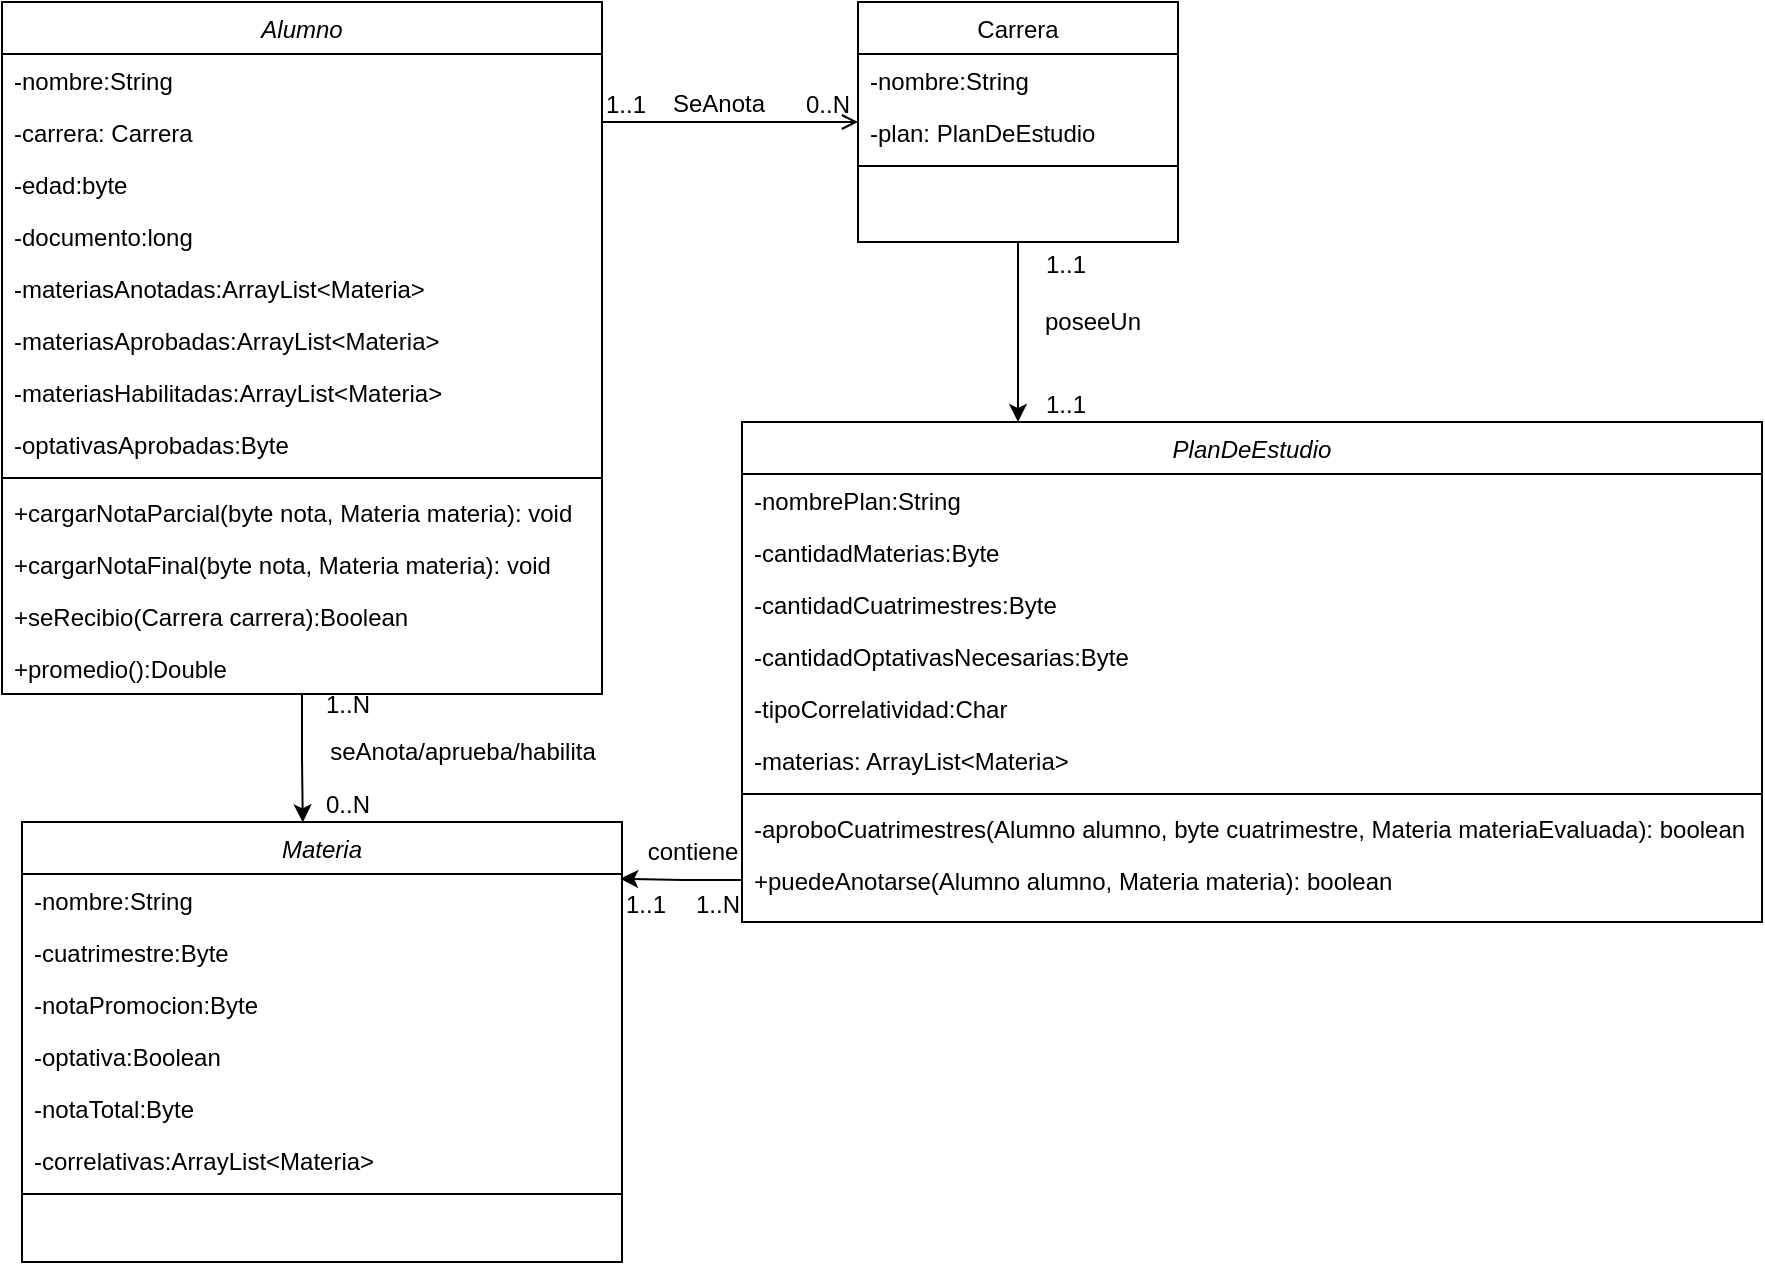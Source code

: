 <mxfile version="26.0.4">
  <diagram id="C5RBs43oDa-KdzZeNtuy" name="Page-1">
    <mxGraphModel dx="1909" dy="949" grid="1" gridSize="10" guides="1" tooltips="1" connect="1" arrows="1" fold="1" page="1" pageScale="1" pageWidth="827" pageHeight="1169" math="0" shadow="0">
      <root>
        <mxCell id="WIyWlLk6GJQsqaUBKTNV-0" />
        <mxCell id="WIyWlLk6GJQsqaUBKTNV-1" parent="WIyWlLk6GJQsqaUBKTNV-0" />
        <mxCell id="zkfFHV4jXpPFQw0GAbJ--0" value="Alumno" style="swimlane;fontStyle=2;align=center;verticalAlign=top;childLayout=stackLayout;horizontal=1;startSize=26;horizontalStack=0;resizeParent=1;resizeLast=0;collapsible=1;marginBottom=0;rounded=0;shadow=0;strokeWidth=1;" parent="WIyWlLk6GJQsqaUBKTNV-1" vertex="1">
          <mxGeometry x="80" y="120" width="300" height="346" as="geometry">
            <mxRectangle x="230" y="140" width="160" height="26" as="alternateBounds" />
          </mxGeometry>
        </mxCell>
        <mxCell id="zkfFHV4jXpPFQw0GAbJ--1" value="-nombre:String" style="text;align=left;verticalAlign=top;spacingLeft=4;spacingRight=4;overflow=hidden;rotatable=0;points=[[0,0.5],[1,0.5]];portConstraint=eastwest;" parent="zkfFHV4jXpPFQw0GAbJ--0" vertex="1">
          <mxGeometry y="26" width="300" height="26" as="geometry" />
        </mxCell>
        <mxCell id="zkfFHV4jXpPFQw0GAbJ--2" value="-carrera: Carrera" style="text;align=left;verticalAlign=top;spacingLeft=4;spacingRight=4;overflow=hidden;rotatable=0;points=[[0,0.5],[1,0.5]];portConstraint=eastwest;rounded=0;shadow=0;html=0;" parent="zkfFHV4jXpPFQw0GAbJ--0" vertex="1">
          <mxGeometry y="52" width="300" height="26" as="geometry" />
        </mxCell>
        <mxCell id="zkfFHV4jXpPFQw0GAbJ--3" value="-edad:byte" style="text;align=left;verticalAlign=top;spacingLeft=4;spacingRight=4;overflow=hidden;rotatable=0;points=[[0,0.5],[1,0.5]];portConstraint=eastwest;rounded=0;shadow=0;html=0;" parent="zkfFHV4jXpPFQw0GAbJ--0" vertex="1">
          <mxGeometry y="78" width="300" height="26" as="geometry" />
        </mxCell>
        <mxCell id="l_dHhAXBrCosvhmtFmNv-30" value="-documento:long" style="text;align=left;verticalAlign=top;spacingLeft=4;spacingRight=4;overflow=hidden;rotatable=0;points=[[0,0.5],[1,0.5]];portConstraint=eastwest;rounded=0;shadow=0;html=0;" parent="zkfFHV4jXpPFQw0GAbJ--0" vertex="1">
          <mxGeometry y="104" width="300" height="26" as="geometry" />
        </mxCell>
        <mxCell id="l_dHhAXBrCosvhmtFmNv-31" value="-materiasAnotadas:ArrayList&lt;Materia&gt;" style="text;align=left;verticalAlign=top;spacingLeft=4;spacingRight=4;overflow=hidden;rotatable=0;points=[[0,0.5],[1,0.5]];portConstraint=eastwest;rounded=0;shadow=0;html=0;" parent="zkfFHV4jXpPFQw0GAbJ--0" vertex="1">
          <mxGeometry y="130" width="300" height="26" as="geometry" />
        </mxCell>
        <mxCell id="l_dHhAXBrCosvhmtFmNv-32" value="-materiasAprobadas:ArrayList&lt;Materia&gt;" style="text;align=left;verticalAlign=top;spacingLeft=4;spacingRight=4;overflow=hidden;rotatable=0;points=[[0,0.5],[1,0.5]];portConstraint=eastwest;rounded=0;shadow=0;html=0;" parent="zkfFHV4jXpPFQw0GAbJ--0" vertex="1">
          <mxGeometry y="156" width="300" height="26" as="geometry" />
        </mxCell>
        <mxCell id="l_dHhAXBrCosvhmtFmNv-33" value="-materiasHabilitadas:ArrayList&lt;Materia&gt;" style="text;align=left;verticalAlign=top;spacingLeft=4;spacingRight=4;overflow=hidden;rotatable=0;points=[[0,0.5],[1,0.5]];portConstraint=eastwest;rounded=0;shadow=0;html=0;" parent="zkfFHV4jXpPFQw0GAbJ--0" vertex="1">
          <mxGeometry y="182" width="300" height="26" as="geometry" />
        </mxCell>
        <mxCell id="bRXoT58sWPuRrpNe8GuQ-0" value="-optativasAprobadas:Byte" style="text;align=left;verticalAlign=top;spacingLeft=4;spacingRight=4;overflow=hidden;rotatable=0;points=[[0,0.5],[1,0.5]];portConstraint=eastwest;rounded=0;shadow=0;html=0;" vertex="1" parent="zkfFHV4jXpPFQw0GAbJ--0">
          <mxGeometry y="208" width="300" height="26" as="geometry" />
        </mxCell>
        <mxCell id="zkfFHV4jXpPFQw0GAbJ--4" value="" style="line;html=1;strokeWidth=1;align=left;verticalAlign=middle;spacingTop=-1;spacingLeft=3;spacingRight=3;rotatable=0;labelPosition=right;points=[];portConstraint=eastwest;" parent="zkfFHV4jXpPFQw0GAbJ--0" vertex="1">
          <mxGeometry y="234" width="300" height="8" as="geometry" />
        </mxCell>
        <mxCell id="zkfFHV4jXpPFQw0GAbJ--5" value="+cargarNotaParcial(byte nota, Materia materia): void" style="text;align=left;verticalAlign=top;spacingLeft=4;spacingRight=4;overflow=hidden;rotatable=0;points=[[0,0.5],[1,0.5]];portConstraint=eastwest;" parent="zkfFHV4jXpPFQw0GAbJ--0" vertex="1">
          <mxGeometry y="242" width="300" height="26" as="geometry" />
        </mxCell>
        <mxCell id="l_dHhAXBrCosvhmtFmNv-35" value="+cargarNotaFinal(byte nota, Materia materia): void" style="text;align=left;verticalAlign=top;spacingLeft=4;spacingRight=4;overflow=hidden;rotatable=0;points=[[0,0.5],[1,0.5]];portConstraint=eastwest;" parent="zkfFHV4jXpPFQw0GAbJ--0" vertex="1">
          <mxGeometry y="268" width="300" height="26" as="geometry" />
        </mxCell>
        <mxCell id="l_dHhAXBrCosvhmtFmNv-36" value="+seRecibio(Carrera carrera):Boolean" style="text;align=left;verticalAlign=top;spacingLeft=4;spacingRight=4;overflow=hidden;rotatable=0;points=[[0,0.5],[1,0.5]];portConstraint=eastwest;" parent="zkfFHV4jXpPFQw0GAbJ--0" vertex="1">
          <mxGeometry y="294" width="300" height="26" as="geometry" />
        </mxCell>
        <mxCell id="bRXoT58sWPuRrpNe8GuQ-1" value="+promedio():Double" style="text;align=left;verticalAlign=top;spacingLeft=4;spacingRight=4;overflow=hidden;rotatable=0;points=[[0,0.5],[1,0.5]];portConstraint=eastwest;" vertex="1" parent="zkfFHV4jXpPFQw0GAbJ--0">
          <mxGeometry y="320" width="300" height="26" as="geometry" />
        </mxCell>
        <mxCell id="zkfFHV4jXpPFQw0GAbJ--17" value="Carrera" style="swimlane;fontStyle=0;align=center;verticalAlign=top;childLayout=stackLayout;horizontal=1;startSize=26;horizontalStack=0;resizeParent=1;resizeLast=0;collapsible=1;marginBottom=0;rounded=0;shadow=0;strokeWidth=1;" parent="WIyWlLk6GJQsqaUBKTNV-1" vertex="1">
          <mxGeometry x="508" y="120" width="160" height="120" as="geometry">
            <mxRectangle x="550" y="140" width="160" height="26" as="alternateBounds" />
          </mxGeometry>
        </mxCell>
        <mxCell id="zkfFHV4jXpPFQw0GAbJ--18" value="-nombre:String" style="text;align=left;verticalAlign=top;spacingLeft=4;spacingRight=4;overflow=hidden;rotatable=0;points=[[0,0.5],[1,0.5]];portConstraint=eastwest;" parent="zkfFHV4jXpPFQw0GAbJ--17" vertex="1">
          <mxGeometry y="26" width="160" height="26" as="geometry" />
        </mxCell>
        <mxCell id="zkfFHV4jXpPFQw0GAbJ--19" value="-plan: PlanDeEstudio" style="text;align=left;verticalAlign=top;spacingLeft=4;spacingRight=4;overflow=hidden;rotatable=0;points=[[0,0.5],[1,0.5]];portConstraint=eastwest;rounded=0;shadow=0;html=0;" parent="zkfFHV4jXpPFQw0GAbJ--17" vertex="1">
          <mxGeometry y="52" width="160" height="26" as="geometry" />
        </mxCell>
        <mxCell id="zkfFHV4jXpPFQw0GAbJ--23" value="" style="line;html=1;strokeWidth=1;align=left;verticalAlign=middle;spacingTop=-1;spacingLeft=3;spacingRight=3;rotatable=0;labelPosition=right;points=[];portConstraint=eastwest;" parent="zkfFHV4jXpPFQw0GAbJ--17" vertex="1">
          <mxGeometry y="78" width="160" height="8" as="geometry" />
        </mxCell>
        <mxCell id="zkfFHV4jXpPFQw0GAbJ--26" value="" style="endArrow=open;shadow=0;strokeWidth=1;rounded=0;curved=0;endFill=1;edgeStyle=elbowEdgeStyle;elbow=vertical;" parent="WIyWlLk6GJQsqaUBKTNV-1" source="zkfFHV4jXpPFQw0GAbJ--0" target="zkfFHV4jXpPFQw0GAbJ--17" edge="1">
          <mxGeometry x="0.5" y="41" relative="1" as="geometry">
            <mxPoint x="380" y="192" as="sourcePoint" />
            <mxPoint x="540" y="192" as="targetPoint" />
            <mxPoint x="-40" y="32" as="offset" />
          </mxGeometry>
        </mxCell>
        <mxCell id="zkfFHV4jXpPFQw0GAbJ--27" value="1..1" style="resizable=0;align=left;verticalAlign=bottom;labelBackgroundColor=none;fontSize=12;" parent="zkfFHV4jXpPFQw0GAbJ--26" connectable="0" vertex="1">
          <mxGeometry x="-1" relative="1" as="geometry">
            <mxPoint as="offset" />
          </mxGeometry>
        </mxCell>
        <mxCell id="zkfFHV4jXpPFQw0GAbJ--29" value="SeAnota" style="text;html=1;resizable=0;points=[];;align=center;verticalAlign=middle;labelBackgroundColor=none;rounded=0;shadow=0;strokeWidth=1;fontSize=12;" parent="zkfFHV4jXpPFQw0GAbJ--26" vertex="1" connectable="0">
          <mxGeometry x="0.5" y="49" relative="1" as="geometry">
            <mxPoint x="-38" y="40" as="offset" />
          </mxGeometry>
        </mxCell>
        <mxCell id="l_dHhAXBrCosvhmtFmNv-38" value="0..N" style="resizable=0;align=left;verticalAlign=bottom;labelBackgroundColor=none;fontSize=12;" parent="WIyWlLk6GJQsqaUBKTNV-1" connectable="0" vertex="1">
          <mxGeometry x="480" y="180" as="geometry" />
        </mxCell>
        <mxCell id="l_dHhAXBrCosvhmtFmNv-39" value="PlanDeEstudio" style="swimlane;fontStyle=2;align=center;verticalAlign=top;childLayout=stackLayout;horizontal=1;startSize=26;horizontalStack=0;resizeParent=1;resizeLast=0;collapsible=1;marginBottom=0;rounded=0;shadow=0;strokeWidth=1;" parent="WIyWlLk6GJQsqaUBKTNV-1" vertex="1">
          <mxGeometry x="450" y="330" width="510" height="250" as="geometry">
            <mxRectangle x="230" y="140" width="160" height="26" as="alternateBounds" />
          </mxGeometry>
        </mxCell>
        <mxCell id="l_dHhAXBrCosvhmtFmNv-40" value="-nombrePlan:String" style="text;align=left;verticalAlign=top;spacingLeft=4;spacingRight=4;overflow=hidden;rotatable=0;points=[[0,0.5],[1,0.5]];portConstraint=eastwest;" parent="l_dHhAXBrCosvhmtFmNv-39" vertex="1">
          <mxGeometry y="26" width="510" height="26" as="geometry" />
        </mxCell>
        <mxCell id="l_dHhAXBrCosvhmtFmNv-41" value="-cantidadMaterias:Byte" style="text;align=left;verticalAlign=top;spacingLeft=4;spacingRight=4;overflow=hidden;rotatable=0;points=[[0,0.5],[1,0.5]];portConstraint=eastwest;rounded=0;shadow=0;html=0;" parent="l_dHhAXBrCosvhmtFmNv-39" vertex="1">
          <mxGeometry y="52" width="510" height="26" as="geometry" />
        </mxCell>
        <mxCell id="l_dHhAXBrCosvhmtFmNv-42" value="-cantidadCuatrimestres:Byte" style="text;align=left;verticalAlign=top;spacingLeft=4;spacingRight=4;overflow=hidden;rotatable=0;points=[[0,0.5],[1,0.5]];portConstraint=eastwest;rounded=0;shadow=0;html=0;" parent="l_dHhAXBrCosvhmtFmNv-39" vertex="1">
          <mxGeometry y="78" width="510" height="26" as="geometry" />
        </mxCell>
        <mxCell id="l_dHhAXBrCosvhmtFmNv-43" value="-cantidadOptativasNecesarias:Byte" style="text;align=left;verticalAlign=top;spacingLeft=4;spacingRight=4;overflow=hidden;rotatable=0;points=[[0,0.5],[1,0.5]];portConstraint=eastwest;rounded=0;shadow=0;html=0;" parent="l_dHhAXBrCosvhmtFmNv-39" vertex="1">
          <mxGeometry y="104" width="510" height="26" as="geometry" />
        </mxCell>
        <mxCell id="l_dHhAXBrCosvhmtFmNv-44" value="-tipoCorrelatividad:Char" style="text;align=left;verticalAlign=top;spacingLeft=4;spacingRight=4;overflow=hidden;rotatable=0;points=[[0,0.5],[1,0.5]];portConstraint=eastwest;rounded=0;shadow=0;html=0;" parent="l_dHhAXBrCosvhmtFmNv-39" vertex="1">
          <mxGeometry y="130" width="510" height="26" as="geometry" />
        </mxCell>
        <mxCell id="l_dHhAXBrCosvhmtFmNv-47" value="-materias: ArrayList&lt;Materia&gt;" style="text;align=left;verticalAlign=top;spacingLeft=4;spacingRight=4;overflow=hidden;rotatable=0;points=[[0,0.5],[1,0.5]];portConstraint=eastwest;rounded=0;shadow=0;html=0;" parent="l_dHhAXBrCosvhmtFmNv-39" vertex="1">
          <mxGeometry y="156" width="510" height="26" as="geometry" />
        </mxCell>
        <mxCell id="l_dHhAXBrCosvhmtFmNv-48" value="" style="line;html=1;strokeWidth=1;align=left;verticalAlign=middle;spacingTop=-1;spacingLeft=3;spacingRight=3;rotatable=0;labelPosition=right;points=[];portConstraint=eastwest;" parent="l_dHhAXBrCosvhmtFmNv-39" vertex="1">
          <mxGeometry y="182" width="510" height="8" as="geometry" />
        </mxCell>
        <mxCell id="l_dHhAXBrCosvhmtFmNv-49" value="-aproboCuatrimestres(Alumno alumno, byte cuatrimestre, Materia materiaEvaluada): boolean" style="text;align=left;verticalAlign=top;spacingLeft=4;spacingRight=4;overflow=hidden;rotatable=0;points=[[0,0.5],[1,0.5]];portConstraint=eastwest;" parent="l_dHhAXBrCosvhmtFmNv-39" vertex="1">
          <mxGeometry y="190" width="510" height="26" as="geometry" />
        </mxCell>
        <mxCell id="l_dHhAXBrCosvhmtFmNv-50" value="+puedeAnotarse(Alumno alumno, Materia materia): boolean" style="text;align=left;verticalAlign=top;spacingLeft=4;spacingRight=4;overflow=hidden;rotatable=0;points=[[0,0.5],[1,0.5]];portConstraint=eastwest;" parent="l_dHhAXBrCosvhmtFmNv-39" vertex="1">
          <mxGeometry y="216" width="510" height="26" as="geometry" />
        </mxCell>
        <mxCell id="l_dHhAXBrCosvhmtFmNv-52" style="edgeStyle=orthogonalEdgeStyle;rounded=0;orthogonalLoop=1;jettySize=auto;html=1;exitX=0.5;exitY=1;exitDx=0;exitDy=0;" parent="WIyWlLk6GJQsqaUBKTNV-1" source="zkfFHV4jXpPFQw0GAbJ--17" edge="1">
          <mxGeometry relative="1" as="geometry">
            <mxPoint x="588" y="330" as="targetPoint" />
          </mxGeometry>
        </mxCell>
        <mxCell id="l_dHhAXBrCosvhmtFmNv-54" value="Materia" style="swimlane;fontStyle=2;align=center;verticalAlign=top;childLayout=stackLayout;horizontal=1;startSize=26;horizontalStack=0;resizeParent=1;resizeLast=0;collapsible=1;marginBottom=0;rounded=0;shadow=0;strokeWidth=1;" parent="WIyWlLk6GJQsqaUBKTNV-1" vertex="1">
          <mxGeometry x="90" y="530" width="300" height="220" as="geometry">
            <mxRectangle x="230" y="140" width="160" height="26" as="alternateBounds" />
          </mxGeometry>
        </mxCell>
        <mxCell id="l_dHhAXBrCosvhmtFmNv-55" value="-nombre:String" style="text;align=left;verticalAlign=top;spacingLeft=4;spacingRight=4;overflow=hidden;rotatable=0;points=[[0,0.5],[1,0.5]];portConstraint=eastwest;" parent="l_dHhAXBrCosvhmtFmNv-54" vertex="1">
          <mxGeometry y="26" width="300" height="26" as="geometry" />
        </mxCell>
        <mxCell id="l_dHhAXBrCosvhmtFmNv-56" value="-cuatrimestre:Byte" style="text;align=left;verticalAlign=top;spacingLeft=4;spacingRight=4;overflow=hidden;rotatable=0;points=[[0,0.5],[1,0.5]];portConstraint=eastwest;rounded=0;shadow=0;html=0;" parent="l_dHhAXBrCosvhmtFmNv-54" vertex="1">
          <mxGeometry y="52" width="300" height="26" as="geometry" />
        </mxCell>
        <mxCell id="l_dHhAXBrCosvhmtFmNv-57" value="-notaPromocion:Byte" style="text;align=left;verticalAlign=top;spacingLeft=4;spacingRight=4;overflow=hidden;rotatable=0;points=[[0,0.5],[1,0.5]];portConstraint=eastwest;rounded=0;shadow=0;html=0;" parent="l_dHhAXBrCosvhmtFmNv-54" vertex="1">
          <mxGeometry y="78" width="300" height="26" as="geometry" />
        </mxCell>
        <mxCell id="l_dHhAXBrCosvhmtFmNv-58" value="-optativa:Boolean" style="text;align=left;verticalAlign=top;spacingLeft=4;spacingRight=4;overflow=hidden;rotatable=0;points=[[0,0.5],[1,0.5]];portConstraint=eastwest;rounded=0;shadow=0;html=0;" parent="l_dHhAXBrCosvhmtFmNv-54" vertex="1">
          <mxGeometry y="104" width="300" height="26" as="geometry" />
        </mxCell>
        <mxCell id="l_dHhAXBrCosvhmtFmNv-59" value="-notaTotal:Byte" style="text;align=left;verticalAlign=top;spacingLeft=4;spacingRight=4;overflow=hidden;rotatable=0;points=[[0,0.5],[1,0.5]];portConstraint=eastwest;rounded=0;shadow=0;html=0;" parent="l_dHhAXBrCosvhmtFmNv-54" vertex="1">
          <mxGeometry y="130" width="300" height="26" as="geometry" />
        </mxCell>
        <mxCell id="l_dHhAXBrCosvhmtFmNv-60" value="-correlativas:ArrayList&lt;Materia&gt;" style="text;align=left;verticalAlign=top;spacingLeft=4;spacingRight=4;overflow=hidden;rotatable=0;points=[[0,0.5],[1,0.5]];portConstraint=eastwest;rounded=0;shadow=0;html=0;" parent="l_dHhAXBrCosvhmtFmNv-54" vertex="1">
          <mxGeometry y="156" width="300" height="26" as="geometry" />
        </mxCell>
        <mxCell id="l_dHhAXBrCosvhmtFmNv-63" value="" style="line;html=1;strokeWidth=1;align=left;verticalAlign=middle;spacingTop=-1;spacingLeft=3;spacingRight=3;rotatable=0;labelPosition=right;points=[];portConstraint=eastwest;" parent="l_dHhAXBrCosvhmtFmNv-54" vertex="1">
          <mxGeometry y="182" width="300" height="8" as="geometry" />
        </mxCell>
        <mxCell id="l_dHhAXBrCosvhmtFmNv-67" value="1..1" style="resizable=0;align=left;verticalAlign=bottom;labelBackgroundColor=none;fontSize=12;" parent="WIyWlLk6GJQsqaUBKTNV-1" connectable="0" vertex="1">
          <mxGeometry x="600" y="260" as="geometry" />
        </mxCell>
        <mxCell id="l_dHhAXBrCosvhmtFmNv-68" value="1..1" style="resizable=0;align=left;verticalAlign=bottom;labelBackgroundColor=none;fontSize=12;" parent="WIyWlLk6GJQsqaUBKTNV-1" connectable="0" vertex="1">
          <mxGeometry x="600" y="330" as="geometry" />
        </mxCell>
        <mxCell id="l_dHhAXBrCosvhmtFmNv-69" value="poseeUn" style="text;html=1;align=center;verticalAlign=middle;resizable=0;points=[];autosize=1;strokeColor=none;fillColor=none;" parent="WIyWlLk6GJQsqaUBKTNV-1" vertex="1">
          <mxGeometry x="590" y="265" width="70" height="30" as="geometry" />
        </mxCell>
        <mxCell id="l_dHhAXBrCosvhmtFmNv-76" style="edgeStyle=orthogonalEdgeStyle;rounded=0;orthogonalLoop=1;jettySize=auto;html=1;exitX=0.5;exitY=1;exitDx=0;exitDy=0;entryX=0.468;entryY=0.001;entryDx=0;entryDy=0;entryPerimeter=0;" parent="WIyWlLk6GJQsqaUBKTNV-1" source="zkfFHV4jXpPFQw0GAbJ--0" target="l_dHhAXBrCosvhmtFmNv-54" edge="1">
          <mxGeometry relative="1" as="geometry" />
        </mxCell>
        <mxCell id="l_dHhAXBrCosvhmtFmNv-77" value="1..N" style="resizable=0;align=left;verticalAlign=bottom;labelBackgroundColor=none;fontSize=12;direction=west;" parent="WIyWlLk6GJQsqaUBKTNV-1" connectable="0" vertex="1">
          <mxGeometry x="240" y="480" as="geometry" />
        </mxCell>
        <mxCell id="Ps2uXEbqr8zls9mmFRcS-0" value="0..N" style="resizable=0;align=left;verticalAlign=bottom;labelBackgroundColor=none;fontSize=12;" parent="WIyWlLk6GJQsqaUBKTNV-1" connectable="0" vertex="1">
          <mxGeometry x="240" y="530" as="geometry" />
        </mxCell>
        <mxCell id="Ps2uXEbqr8zls9mmFRcS-1" value="seAnota/aprueba/habilita" style="text;html=1;align=center;verticalAlign=middle;resizable=0;points=[];autosize=1;strokeColor=none;fillColor=none;" parent="WIyWlLk6GJQsqaUBKTNV-1" vertex="1">
          <mxGeometry x="230" y="480" width="160" height="30" as="geometry" />
        </mxCell>
        <mxCell id="bRXoT58sWPuRrpNe8GuQ-2" style="edgeStyle=orthogonalEdgeStyle;rounded=0;orthogonalLoop=1;jettySize=auto;html=1;exitX=0;exitY=0.5;exitDx=0;exitDy=0;entryX=0.997;entryY=0.09;entryDx=0;entryDy=0;entryPerimeter=0;" edge="1" parent="WIyWlLk6GJQsqaUBKTNV-1" source="l_dHhAXBrCosvhmtFmNv-50" target="l_dHhAXBrCosvhmtFmNv-55">
          <mxGeometry relative="1" as="geometry" />
        </mxCell>
        <mxCell id="bRXoT58sWPuRrpNe8GuQ-3" value="contiene" style="text;html=1;align=center;verticalAlign=middle;resizable=0;points=[];autosize=1;strokeColor=none;fillColor=none;" vertex="1" parent="WIyWlLk6GJQsqaUBKTNV-1">
          <mxGeometry x="390" y="530" width="70" height="30" as="geometry" />
        </mxCell>
        <mxCell id="bRXoT58sWPuRrpNe8GuQ-4" value="1..N" style="resizable=0;align=left;verticalAlign=bottom;labelBackgroundColor=none;fontSize=12;rotation=0;" connectable="0" vertex="1" parent="WIyWlLk6GJQsqaUBKTNV-1">
          <mxGeometry x="425" y="580" as="geometry" />
        </mxCell>
        <mxCell id="bRXoT58sWPuRrpNe8GuQ-5" value="1..1" style="resizable=0;align=left;verticalAlign=bottom;labelBackgroundColor=none;fontSize=12;rotation=0;" connectable="0" vertex="1" parent="WIyWlLk6GJQsqaUBKTNV-1">
          <mxGeometry x="390" y="580" as="geometry" />
        </mxCell>
      </root>
    </mxGraphModel>
  </diagram>
</mxfile>
